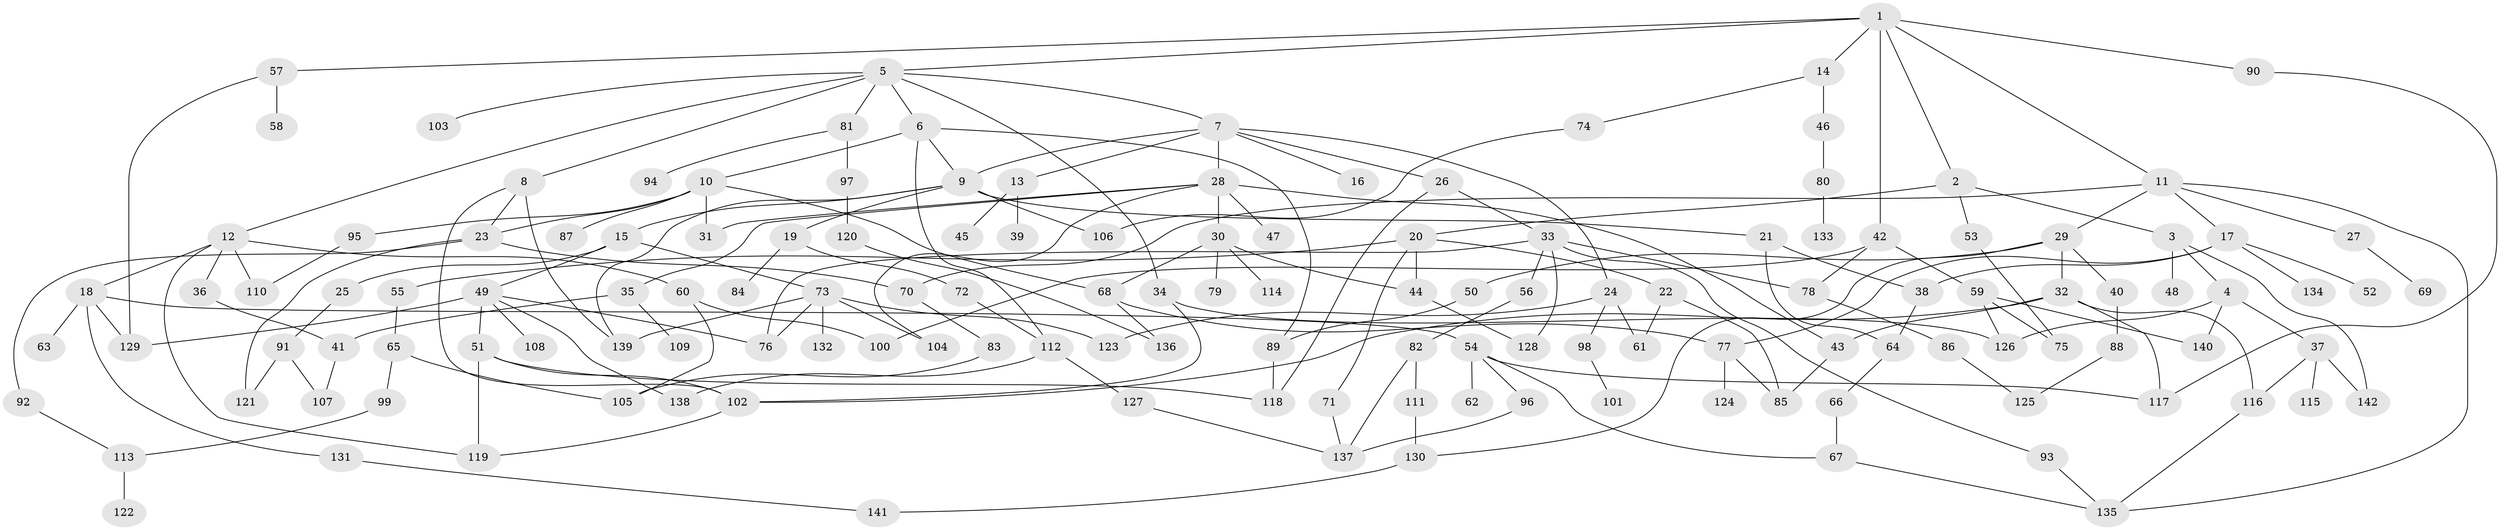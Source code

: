 // Generated by graph-tools (version 1.1) at 2025/25/03/09/25 03:25:29]
// undirected, 142 vertices, 202 edges
graph export_dot {
graph [start="1"]
  node [color=gray90,style=filled];
  1;
  2;
  3;
  4;
  5;
  6;
  7;
  8;
  9;
  10;
  11;
  12;
  13;
  14;
  15;
  16;
  17;
  18;
  19;
  20;
  21;
  22;
  23;
  24;
  25;
  26;
  27;
  28;
  29;
  30;
  31;
  32;
  33;
  34;
  35;
  36;
  37;
  38;
  39;
  40;
  41;
  42;
  43;
  44;
  45;
  46;
  47;
  48;
  49;
  50;
  51;
  52;
  53;
  54;
  55;
  56;
  57;
  58;
  59;
  60;
  61;
  62;
  63;
  64;
  65;
  66;
  67;
  68;
  69;
  70;
  71;
  72;
  73;
  74;
  75;
  76;
  77;
  78;
  79;
  80;
  81;
  82;
  83;
  84;
  85;
  86;
  87;
  88;
  89;
  90;
  91;
  92;
  93;
  94;
  95;
  96;
  97;
  98;
  99;
  100;
  101;
  102;
  103;
  104;
  105;
  106;
  107;
  108;
  109;
  110;
  111;
  112;
  113;
  114;
  115;
  116;
  117;
  118;
  119;
  120;
  121;
  122;
  123;
  124;
  125;
  126;
  127;
  128;
  129;
  130;
  131;
  132;
  133;
  134;
  135;
  136;
  137;
  138;
  139;
  140;
  141;
  142;
  1 -- 2;
  1 -- 5;
  1 -- 11;
  1 -- 14;
  1 -- 42;
  1 -- 57;
  1 -- 90;
  2 -- 3;
  2 -- 20;
  2 -- 53;
  3 -- 4;
  3 -- 48;
  3 -- 142;
  4 -- 37;
  4 -- 140;
  4 -- 126;
  5 -- 6;
  5 -- 7;
  5 -- 8;
  5 -- 12;
  5 -- 34;
  5 -- 81;
  5 -- 103;
  6 -- 9;
  6 -- 10;
  6 -- 89;
  6 -- 112;
  7 -- 13;
  7 -- 16;
  7 -- 24;
  7 -- 26;
  7 -- 28;
  7 -- 9;
  8 -- 23;
  8 -- 139;
  8 -- 102;
  9 -- 15;
  9 -- 19;
  9 -- 21;
  9 -- 106;
  9 -- 139;
  10 -- 31;
  10 -- 68;
  10 -- 87;
  10 -- 95;
  10 -- 23;
  11 -- 17;
  11 -- 27;
  11 -- 29;
  11 -- 135;
  11 -- 70;
  12 -- 18;
  12 -- 36;
  12 -- 60;
  12 -- 110;
  12 -- 119;
  13 -- 39;
  13 -- 45;
  14 -- 46;
  14 -- 74;
  15 -- 25;
  15 -- 49;
  15 -- 73;
  17 -- 52;
  17 -- 77;
  17 -- 134;
  17 -- 38;
  18 -- 54;
  18 -- 63;
  18 -- 129;
  18 -- 131;
  19 -- 72;
  19 -- 84;
  20 -- 22;
  20 -- 55;
  20 -- 71;
  20 -- 44;
  21 -- 38;
  21 -- 64;
  22 -- 61;
  22 -- 85;
  23 -- 70;
  23 -- 92;
  23 -- 121;
  24 -- 98;
  24 -- 61;
  24 -- 123;
  25 -- 91;
  26 -- 33;
  26 -- 118;
  27 -- 69;
  28 -- 30;
  28 -- 35;
  28 -- 47;
  28 -- 104;
  28 -- 31;
  28 -- 43;
  29 -- 32;
  29 -- 40;
  29 -- 50;
  29 -- 130;
  30 -- 44;
  30 -- 79;
  30 -- 114;
  30 -- 68;
  32 -- 43;
  32 -- 117;
  32 -- 102;
  32 -- 116;
  33 -- 56;
  33 -- 76;
  33 -- 78;
  33 -- 93;
  33 -- 128;
  34 -- 102;
  34 -- 126;
  35 -- 41;
  35 -- 109;
  36 -- 41;
  37 -- 115;
  37 -- 116;
  37 -- 142;
  38 -- 64;
  40 -- 88;
  41 -- 107;
  42 -- 59;
  42 -- 100;
  42 -- 78;
  43 -- 85;
  44 -- 128;
  46 -- 80;
  49 -- 51;
  49 -- 108;
  49 -- 138;
  49 -- 129;
  49 -- 76;
  50 -- 89;
  51 -- 118;
  51 -- 119;
  51 -- 102;
  53 -- 75;
  54 -- 62;
  54 -- 96;
  54 -- 117;
  54 -- 67;
  55 -- 65;
  56 -- 82;
  57 -- 58;
  57 -- 129;
  59 -- 75;
  59 -- 140;
  59 -- 126;
  60 -- 100;
  60 -- 105;
  64 -- 66;
  65 -- 99;
  65 -- 105;
  66 -- 67;
  67 -- 135;
  68 -- 136;
  68 -- 77;
  70 -- 83;
  71 -- 137;
  72 -- 112;
  73 -- 123;
  73 -- 132;
  73 -- 139;
  73 -- 104;
  73 -- 76;
  74 -- 106;
  77 -- 124;
  77 -- 85;
  78 -- 86;
  80 -- 133;
  81 -- 94;
  81 -- 97;
  82 -- 111;
  82 -- 137;
  83 -- 105;
  86 -- 125;
  88 -- 125;
  89 -- 118;
  90 -- 117;
  91 -- 107;
  91 -- 121;
  92 -- 113;
  93 -- 135;
  95 -- 110;
  96 -- 137;
  97 -- 120;
  98 -- 101;
  99 -- 113;
  102 -- 119;
  111 -- 130;
  112 -- 127;
  112 -- 138;
  113 -- 122;
  116 -- 135;
  120 -- 136;
  127 -- 137;
  130 -- 141;
  131 -- 141;
}
